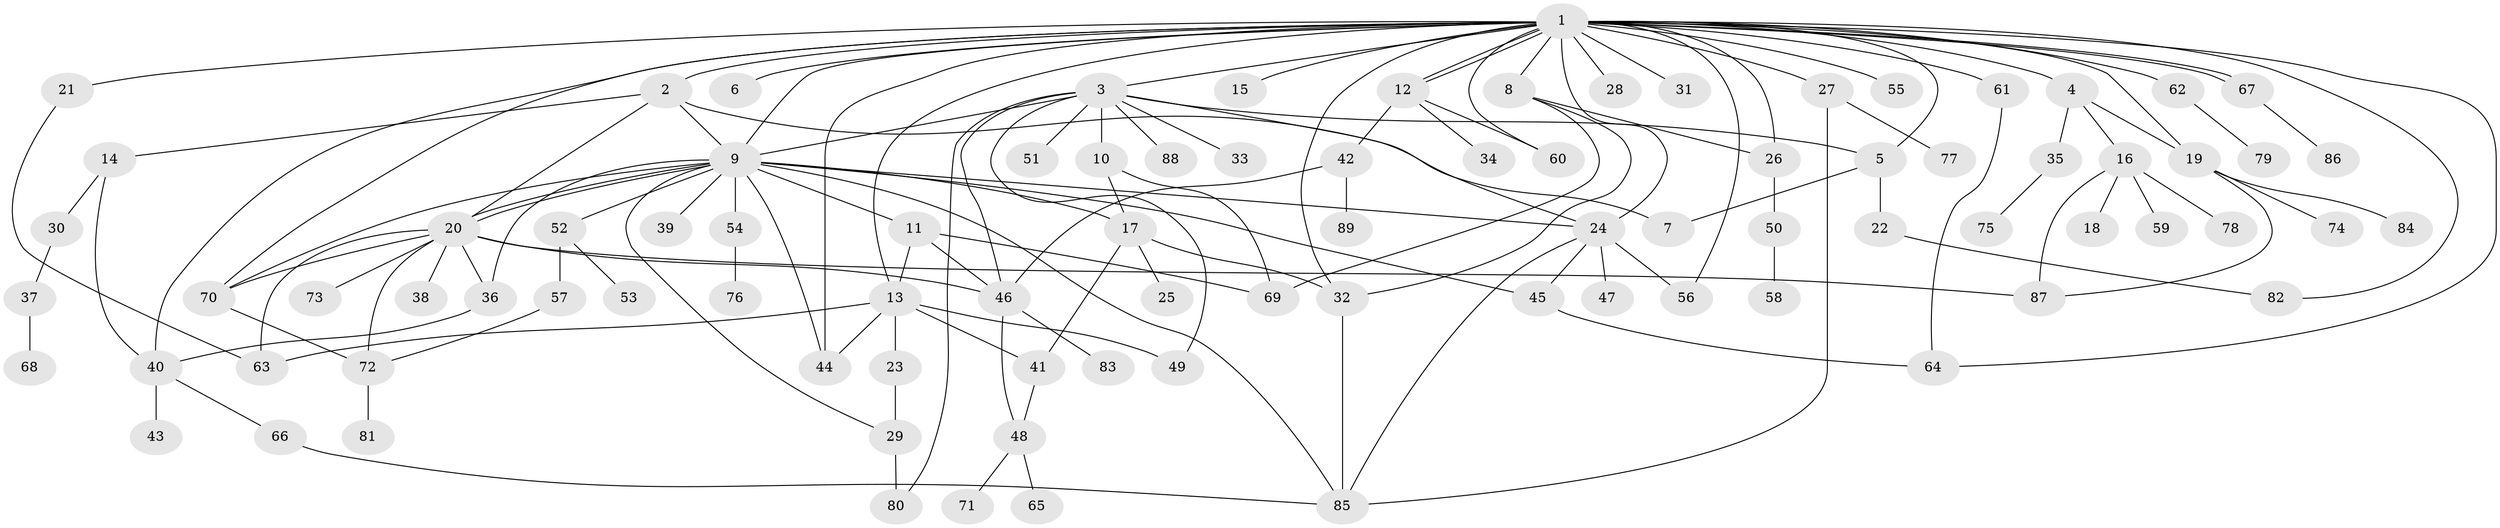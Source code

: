 // Generated by graph-tools (version 1.1) at 2025/11/02/27/25 16:11:11]
// undirected, 89 vertices, 137 edges
graph export_dot {
graph [start="1"]
  node [color=gray90,style=filled];
  1;
  2;
  3;
  4;
  5;
  6;
  7;
  8;
  9;
  10;
  11;
  12;
  13;
  14;
  15;
  16;
  17;
  18;
  19;
  20;
  21;
  22;
  23;
  24;
  25;
  26;
  27;
  28;
  29;
  30;
  31;
  32;
  33;
  34;
  35;
  36;
  37;
  38;
  39;
  40;
  41;
  42;
  43;
  44;
  45;
  46;
  47;
  48;
  49;
  50;
  51;
  52;
  53;
  54;
  55;
  56;
  57;
  58;
  59;
  60;
  61;
  62;
  63;
  64;
  65;
  66;
  67;
  68;
  69;
  70;
  71;
  72;
  73;
  74;
  75;
  76;
  77;
  78;
  79;
  80;
  81;
  82;
  83;
  84;
  85;
  86;
  87;
  88;
  89;
  1 -- 2;
  1 -- 3;
  1 -- 4;
  1 -- 5;
  1 -- 6;
  1 -- 8;
  1 -- 9;
  1 -- 12;
  1 -- 12;
  1 -- 13;
  1 -- 15;
  1 -- 19;
  1 -- 21;
  1 -- 24;
  1 -- 26;
  1 -- 27;
  1 -- 28;
  1 -- 31;
  1 -- 32;
  1 -- 40;
  1 -- 44;
  1 -- 55;
  1 -- 56;
  1 -- 60;
  1 -- 61;
  1 -- 62;
  1 -- 64;
  1 -- 67;
  1 -- 67;
  1 -- 70;
  1 -- 82;
  2 -- 7;
  2 -- 9;
  2 -- 14;
  2 -- 20;
  3 -- 5;
  3 -- 9;
  3 -- 10;
  3 -- 24;
  3 -- 33;
  3 -- 46;
  3 -- 49;
  3 -- 51;
  3 -- 80;
  3 -- 88;
  4 -- 16;
  4 -- 19;
  4 -- 35;
  5 -- 7;
  5 -- 22;
  8 -- 26;
  8 -- 32;
  8 -- 69;
  9 -- 11;
  9 -- 17;
  9 -- 20;
  9 -- 20;
  9 -- 24;
  9 -- 29;
  9 -- 36;
  9 -- 39;
  9 -- 44;
  9 -- 45;
  9 -- 52;
  9 -- 54;
  9 -- 70;
  9 -- 85;
  10 -- 17;
  10 -- 69;
  11 -- 13;
  11 -- 46;
  11 -- 69;
  12 -- 34;
  12 -- 42;
  12 -- 60;
  13 -- 23;
  13 -- 41;
  13 -- 44;
  13 -- 49;
  13 -- 63;
  14 -- 30;
  14 -- 40;
  16 -- 18;
  16 -- 59;
  16 -- 78;
  16 -- 87;
  17 -- 25;
  17 -- 32;
  17 -- 41;
  19 -- 74;
  19 -- 84;
  19 -- 87;
  20 -- 36;
  20 -- 38;
  20 -- 46;
  20 -- 63;
  20 -- 70;
  20 -- 72;
  20 -- 73;
  20 -- 87;
  21 -- 63;
  22 -- 82;
  23 -- 29;
  24 -- 45;
  24 -- 47;
  24 -- 56;
  24 -- 85;
  26 -- 50;
  27 -- 77;
  27 -- 85;
  29 -- 80;
  30 -- 37;
  32 -- 85;
  35 -- 75;
  36 -- 40;
  37 -- 68;
  40 -- 43;
  40 -- 66;
  41 -- 48;
  42 -- 46;
  42 -- 89;
  45 -- 64;
  46 -- 48;
  46 -- 83;
  48 -- 65;
  48 -- 71;
  50 -- 58;
  52 -- 53;
  52 -- 57;
  54 -- 76;
  57 -- 72;
  61 -- 64;
  62 -- 79;
  66 -- 85;
  67 -- 86;
  70 -- 72;
  72 -- 81;
}
